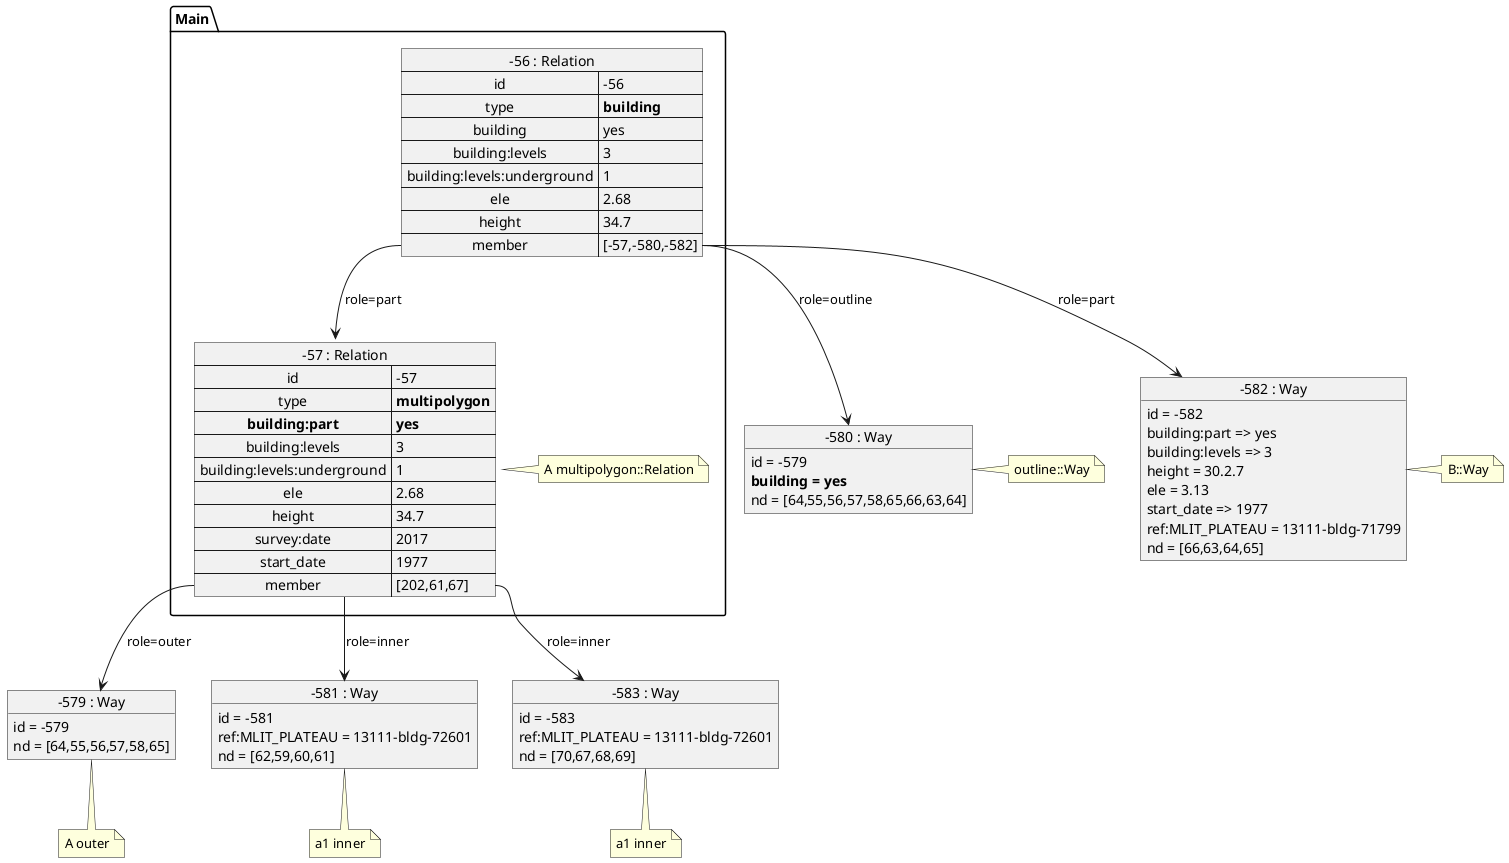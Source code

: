 @startuml
object "-579 : Way" as Way_579 {
  id = -579
  nd = [64,55,56,57,58,65]
}
note bottom : A outer

object "-580 : Way" as Way_580 {
  id = -579
  **building = yes**
  nd = [64,55,56,57,58,65,66,63,64]
}
note right : outline::Way

object "-581 : Way" as Way_581 {
  id = -581
  ref:MLIT_PLATEAU = 13111-bldg-72601
  nd = [62,59,60,61]
}
note bottom : a1 inner

object "-582 : Way" as Way_582 {
  id = -582
  building:part => yes
  building:levels => 3
  height = 30.2.7
  ele = 3.13
  start_date => 1977
  ref:MLIT_PLATEAU = 13111-bldg-71799
  nd = [66,63,64,65]
}
note right : B::Way

object "-583 : Way" as Way_583 {
  id = -583
  ref:MLIT_PLATEAU = 13111-bldg-72601
  nd = [70,67,68,69]
}
note bottom : a1 inner

package Main {
  map "-57 : Relation" as Relation_57 {
    id => -57
    type => **multipolygon**
    **building:part** => **yes**
    building:levels => 3
    building:levels:underground => 1
    ele => 2.68
    height => 34.7
    survey:date => 2017
    start_date => 1977
    member => [202,61,67]
  }
    note right : A multipolygon::Relation

  Relation_57::member --> Way_579	: role=outer
  Relation_57::member --> Way_581	: role=inner
  Relation_57::member --> Way_583	: role=inner

  map "-56 : Relation" as Relation_56 {
    id => -56
    type => **building**
    building => yes
    building:levels => 3
    building:levels:underground => 1
    ele => 2.68
    height => 34.7
    member => [-57,-580,-582]
  }
  Relation_56::member --> Way_580	: role=outline
  Relation_56::member --> Way_582	: role=part
  Relation_56::member --> Relation_57	: role=part
}
@enduml
